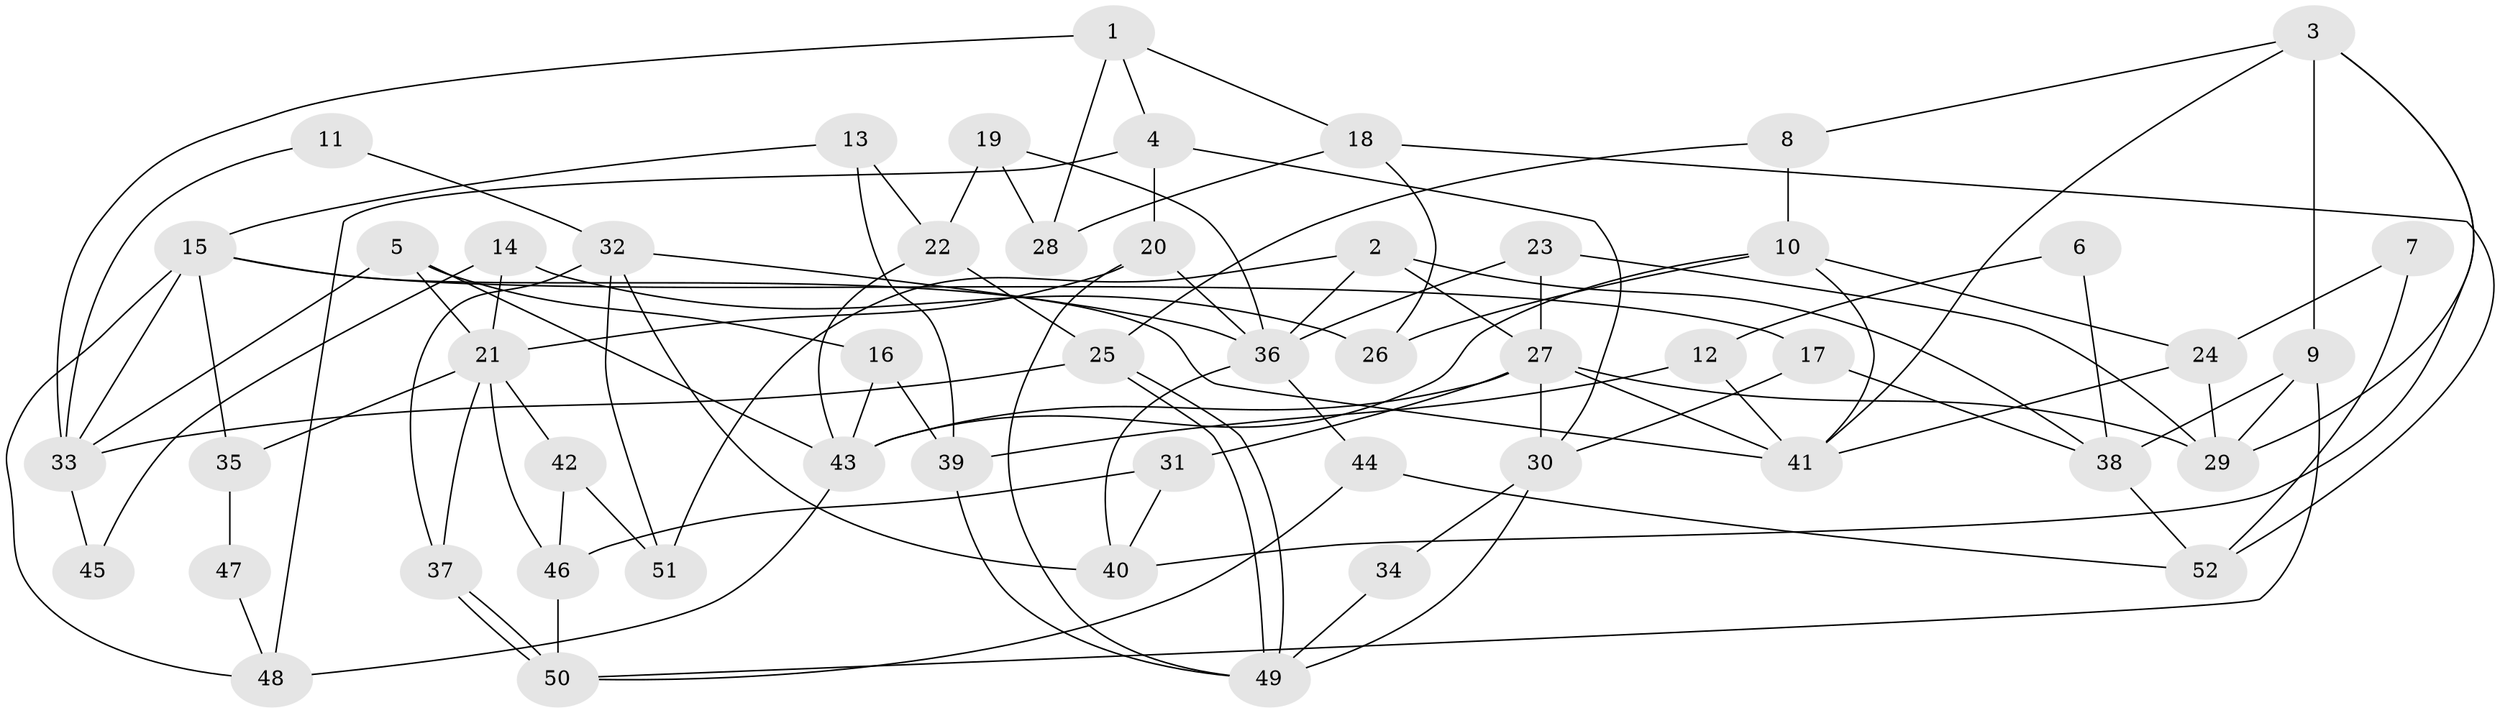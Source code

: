 // coarse degree distribution, {4: 0.21875, 7: 0.125, 6: 0.125, 3: 0.21875, 5: 0.09375, 2: 0.09375, 8: 0.09375, 10: 0.03125}
// Generated by graph-tools (version 1.1) at 2025/23/03/03/25 07:23:56]
// undirected, 52 vertices, 104 edges
graph export_dot {
graph [start="1"]
  node [color=gray90,style=filled];
  1;
  2;
  3;
  4;
  5;
  6;
  7;
  8;
  9;
  10;
  11;
  12;
  13;
  14;
  15;
  16;
  17;
  18;
  19;
  20;
  21;
  22;
  23;
  24;
  25;
  26;
  27;
  28;
  29;
  30;
  31;
  32;
  33;
  34;
  35;
  36;
  37;
  38;
  39;
  40;
  41;
  42;
  43;
  44;
  45;
  46;
  47;
  48;
  49;
  50;
  51;
  52;
  1 -- 18;
  1 -- 33;
  1 -- 4;
  1 -- 28;
  2 -- 51;
  2 -- 27;
  2 -- 36;
  2 -- 38;
  3 -- 40;
  3 -- 8;
  3 -- 9;
  3 -- 29;
  3 -- 41;
  4 -- 30;
  4 -- 20;
  4 -- 48;
  5 -- 43;
  5 -- 16;
  5 -- 21;
  5 -- 33;
  6 -- 38;
  6 -- 12;
  7 -- 52;
  7 -- 24;
  8 -- 10;
  8 -- 25;
  9 -- 29;
  9 -- 38;
  9 -- 50;
  10 -- 41;
  10 -- 43;
  10 -- 24;
  10 -- 26;
  11 -- 33;
  11 -- 32;
  12 -- 41;
  12 -- 39;
  13 -- 15;
  13 -- 22;
  13 -- 39;
  14 -- 21;
  14 -- 26;
  14 -- 45;
  15 -- 17;
  15 -- 41;
  15 -- 33;
  15 -- 35;
  15 -- 48;
  16 -- 43;
  16 -- 39;
  17 -- 38;
  17 -- 30;
  18 -- 28;
  18 -- 52;
  18 -- 26;
  19 -- 36;
  19 -- 22;
  19 -- 28;
  20 -- 21;
  20 -- 36;
  20 -- 49;
  21 -- 37;
  21 -- 35;
  21 -- 42;
  21 -- 46;
  22 -- 25;
  22 -- 43;
  23 -- 29;
  23 -- 36;
  23 -- 27;
  24 -- 29;
  24 -- 41;
  25 -- 33;
  25 -- 49;
  25 -- 49;
  27 -- 41;
  27 -- 29;
  27 -- 30;
  27 -- 31;
  27 -- 43;
  30 -- 49;
  30 -- 34;
  31 -- 46;
  31 -- 40;
  32 -- 40;
  32 -- 36;
  32 -- 37;
  32 -- 51;
  33 -- 45;
  34 -- 49;
  35 -- 47;
  36 -- 40;
  36 -- 44;
  37 -- 50;
  37 -- 50;
  38 -- 52;
  39 -- 49;
  42 -- 46;
  42 -- 51;
  43 -- 48;
  44 -- 50;
  44 -- 52;
  46 -- 50;
  47 -- 48;
}
